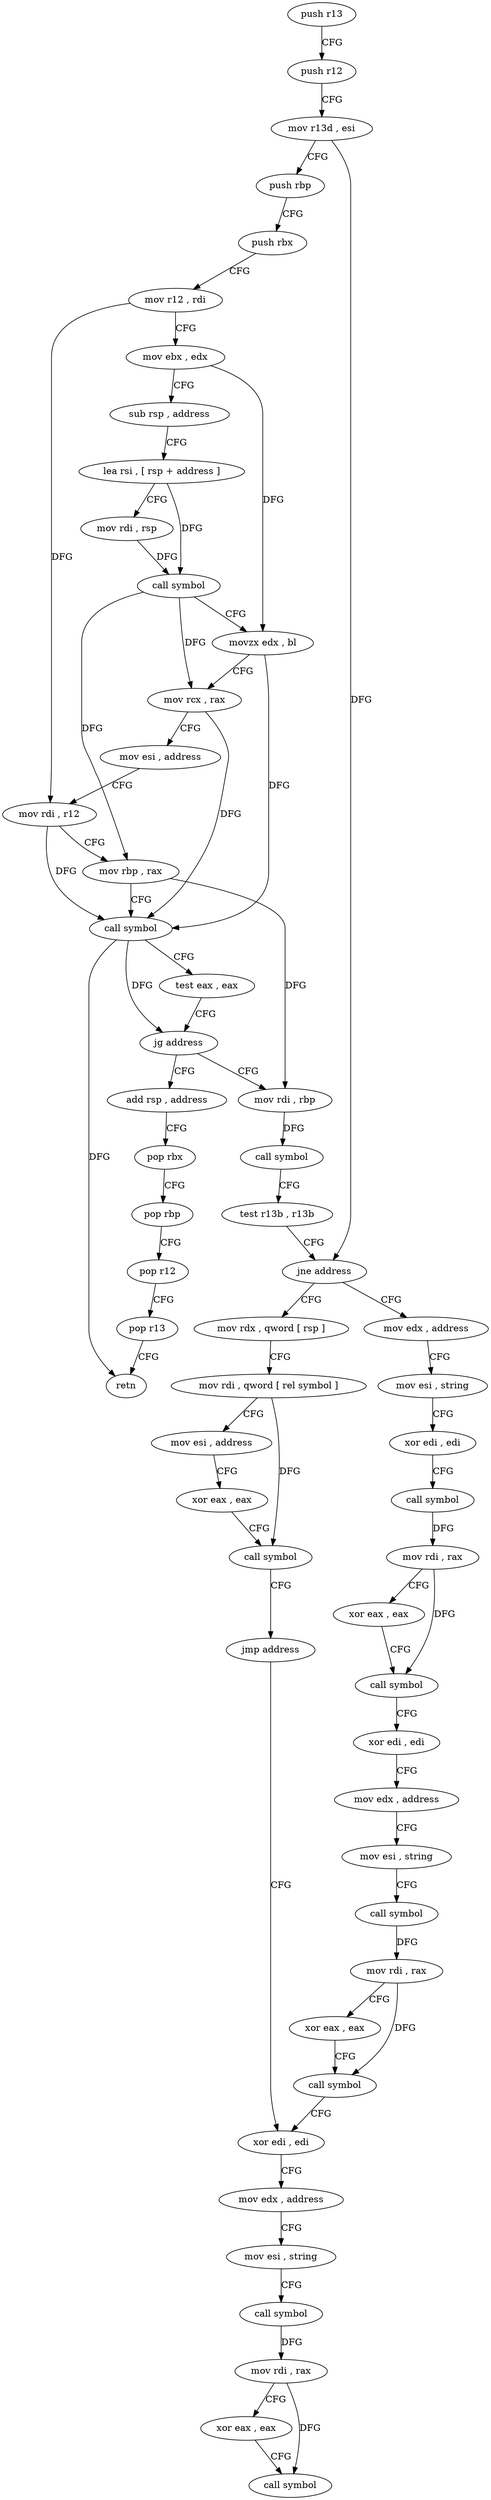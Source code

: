digraph "func" {
"4215552" [label = "push r13" ]
"4215554" [label = "push r12" ]
"4215556" [label = "mov r13d , esi" ]
"4215559" [label = "push rbp" ]
"4215560" [label = "push rbx" ]
"4215561" [label = "mov r12 , rdi" ]
"4215564" [label = "mov ebx , edx" ]
"4215566" [label = "sub rsp , address" ]
"4215570" [label = "lea rsi , [ rsp + address ]" ]
"4215575" [label = "mov rdi , rsp" ]
"4215578" [label = "call symbol" ]
"4215583" [label = "movzx edx , bl" ]
"4215586" [label = "mov rcx , rax" ]
"4215589" [label = "mov esi , address" ]
"4215594" [label = "mov rdi , r12" ]
"4215597" [label = "mov rbp , rax" ]
"4215600" [label = "call symbol" ]
"4215605" [label = "test eax , eax" ]
"4215607" [label = "jg address" ]
"4215620" [label = "mov rdi , rbp" ]
"4215609" [label = "add rsp , address" ]
"4215623" [label = "call symbol" ]
"4215628" [label = "test r13b , r13b" ]
"4215631" [label = "jne address" ]
"4215714" [label = "mov rdx , qword [ rsp ]" ]
"4215633" [label = "mov edx , address" ]
"4215613" [label = "pop rbx" ]
"4215614" [label = "pop rbp" ]
"4215615" [label = "pop r12" ]
"4215617" [label = "pop r13" ]
"4215619" [label = "retn" ]
"4215718" [label = "mov rdi , qword [ rel symbol ]" ]
"4215725" [label = "mov esi , address" ]
"4215730" [label = "xor eax , eax" ]
"4215732" [label = "call symbol" ]
"4215737" [label = "jmp address" ]
"4215687" [label = "xor edi , edi" ]
"4215638" [label = "mov esi , string" ]
"4215643" [label = "xor edi , edi" ]
"4215645" [label = "call symbol" ]
"4215650" [label = "mov rdi , rax" ]
"4215653" [label = "xor eax , eax" ]
"4215655" [label = "call symbol" ]
"4215660" [label = "xor edi , edi" ]
"4215662" [label = "mov edx , address" ]
"4215667" [label = "mov esi , string" ]
"4215672" [label = "call symbol" ]
"4215677" [label = "mov rdi , rax" ]
"4215680" [label = "xor eax , eax" ]
"4215682" [label = "call symbol" ]
"4215689" [label = "mov edx , address" ]
"4215694" [label = "mov esi , string" ]
"4215699" [label = "call symbol" ]
"4215704" [label = "mov rdi , rax" ]
"4215707" [label = "xor eax , eax" ]
"4215709" [label = "call symbol" ]
"4215552" -> "4215554" [ label = "CFG" ]
"4215554" -> "4215556" [ label = "CFG" ]
"4215556" -> "4215559" [ label = "CFG" ]
"4215556" -> "4215631" [ label = "DFG" ]
"4215559" -> "4215560" [ label = "CFG" ]
"4215560" -> "4215561" [ label = "CFG" ]
"4215561" -> "4215564" [ label = "CFG" ]
"4215561" -> "4215594" [ label = "DFG" ]
"4215564" -> "4215566" [ label = "CFG" ]
"4215564" -> "4215583" [ label = "DFG" ]
"4215566" -> "4215570" [ label = "CFG" ]
"4215570" -> "4215575" [ label = "CFG" ]
"4215570" -> "4215578" [ label = "DFG" ]
"4215575" -> "4215578" [ label = "DFG" ]
"4215578" -> "4215583" [ label = "CFG" ]
"4215578" -> "4215586" [ label = "DFG" ]
"4215578" -> "4215597" [ label = "DFG" ]
"4215583" -> "4215586" [ label = "CFG" ]
"4215583" -> "4215600" [ label = "DFG" ]
"4215586" -> "4215589" [ label = "CFG" ]
"4215586" -> "4215600" [ label = "DFG" ]
"4215589" -> "4215594" [ label = "CFG" ]
"4215594" -> "4215597" [ label = "CFG" ]
"4215594" -> "4215600" [ label = "DFG" ]
"4215597" -> "4215600" [ label = "CFG" ]
"4215597" -> "4215620" [ label = "DFG" ]
"4215600" -> "4215605" [ label = "CFG" ]
"4215600" -> "4215607" [ label = "DFG" ]
"4215600" -> "4215619" [ label = "DFG" ]
"4215605" -> "4215607" [ label = "CFG" ]
"4215607" -> "4215620" [ label = "CFG" ]
"4215607" -> "4215609" [ label = "CFG" ]
"4215620" -> "4215623" [ label = "DFG" ]
"4215609" -> "4215613" [ label = "CFG" ]
"4215623" -> "4215628" [ label = "CFG" ]
"4215628" -> "4215631" [ label = "CFG" ]
"4215631" -> "4215714" [ label = "CFG" ]
"4215631" -> "4215633" [ label = "CFG" ]
"4215714" -> "4215718" [ label = "CFG" ]
"4215633" -> "4215638" [ label = "CFG" ]
"4215613" -> "4215614" [ label = "CFG" ]
"4215614" -> "4215615" [ label = "CFG" ]
"4215615" -> "4215617" [ label = "CFG" ]
"4215617" -> "4215619" [ label = "CFG" ]
"4215718" -> "4215725" [ label = "CFG" ]
"4215718" -> "4215732" [ label = "DFG" ]
"4215725" -> "4215730" [ label = "CFG" ]
"4215730" -> "4215732" [ label = "CFG" ]
"4215732" -> "4215737" [ label = "CFG" ]
"4215737" -> "4215687" [ label = "CFG" ]
"4215687" -> "4215689" [ label = "CFG" ]
"4215638" -> "4215643" [ label = "CFG" ]
"4215643" -> "4215645" [ label = "CFG" ]
"4215645" -> "4215650" [ label = "DFG" ]
"4215650" -> "4215653" [ label = "CFG" ]
"4215650" -> "4215655" [ label = "DFG" ]
"4215653" -> "4215655" [ label = "CFG" ]
"4215655" -> "4215660" [ label = "CFG" ]
"4215660" -> "4215662" [ label = "CFG" ]
"4215662" -> "4215667" [ label = "CFG" ]
"4215667" -> "4215672" [ label = "CFG" ]
"4215672" -> "4215677" [ label = "DFG" ]
"4215677" -> "4215680" [ label = "CFG" ]
"4215677" -> "4215682" [ label = "DFG" ]
"4215680" -> "4215682" [ label = "CFG" ]
"4215682" -> "4215687" [ label = "CFG" ]
"4215689" -> "4215694" [ label = "CFG" ]
"4215694" -> "4215699" [ label = "CFG" ]
"4215699" -> "4215704" [ label = "DFG" ]
"4215704" -> "4215707" [ label = "CFG" ]
"4215704" -> "4215709" [ label = "DFG" ]
"4215707" -> "4215709" [ label = "CFG" ]
}
